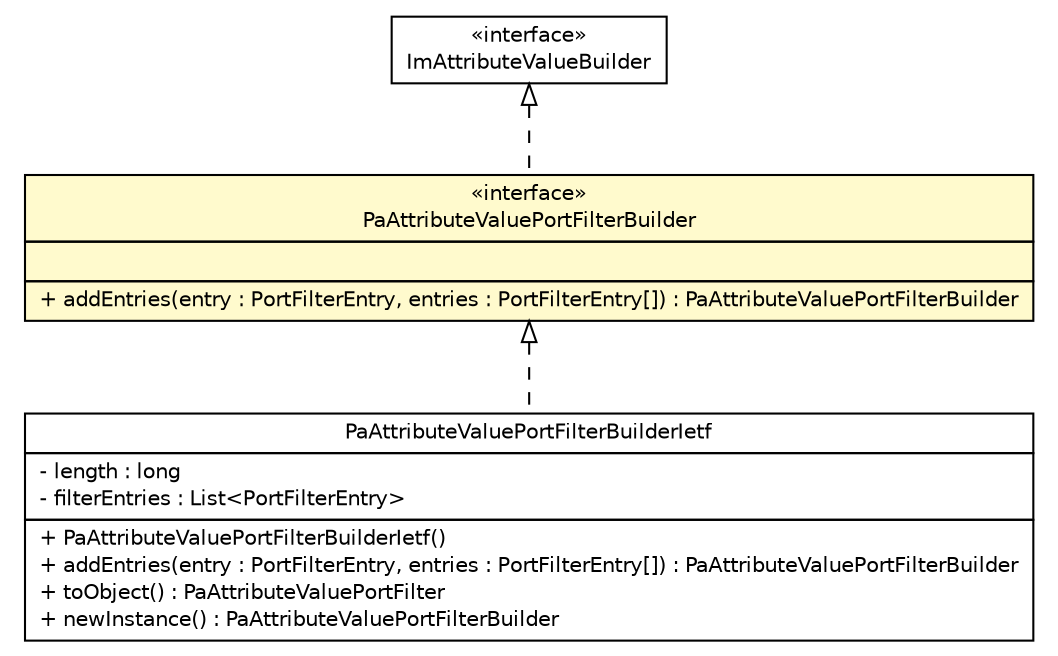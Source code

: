 #!/usr/local/bin/dot
#
# Class diagram 
# Generated by UMLGraph version R5_6 (http://www.umlgraph.org/)
#

digraph G {
	edge [fontname="Helvetica",fontsize=10,labelfontname="Helvetica",labelfontsize=10];
	node [fontname="Helvetica",fontsize=10,shape=plaintext];
	nodesep=0.25;
	ranksep=0.5;
	// de.hsbremen.tc.tnc.message.m.attribute.ImAttributeValueBuilder
	c79406 [label=<<table title="de.hsbremen.tc.tnc.message.m.attribute.ImAttributeValueBuilder" border="0" cellborder="1" cellspacing="0" cellpadding="2" port="p" href="../../../../../de/hsbremen/tc/tnc/message/m/attribute/ImAttributeValueBuilder.html">
		<tr><td><table border="0" cellspacing="0" cellpadding="1">
<tr><td align="center" balign="center"> &#171;interface&#187; </td></tr>
<tr><td align="center" balign="center"> ImAttributeValueBuilder </td></tr>
		</table></td></tr>
		</table>>, URL="../../../../../de/hsbremen/tc/tnc/message/m/attribute/ImAttributeValueBuilder.html", fontname="Helvetica", fontcolor="black", fontsize=10.0];
	// org.ietf.nea.pa.attribute.PaAttributeValuePortFilterBuilder
	c79636 [label=<<table title="org.ietf.nea.pa.attribute.PaAttributeValuePortFilterBuilder" border="0" cellborder="1" cellspacing="0" cellpadding="2" port="p" bgcolor="lemonChiffon" href="./PaAttributeValuePortFilterBuilder.html">
		<tr><td><table border="0" cellspacing="0" cellpadding="1">
<tr><td align="center" balign="center"> &#171;interface&#187; </td></tr>
<tr><td align="center" balign="center"> PaAttributeValuePortFilterBuilder </td></tr>
		</table></td></tr>
		<tr><td><table border="0" cellspacing="0" cellpadding="1">
<tr><td align="left" balign="left">  </td></tr>
		</table></td></tr>
		<tr><td><table border="0" cellspacing="0" cellpadding="1">
<tr><td align="left" balign="left"> + addEntries(entry : PortFilterEntry, entries : PortFilterEntry[]) : PaAttributeValuePortFilterBuilder </td></tr>
		</table></td></tr>
		</table>>, URL="./PaAttributeValuePortFilterBuilder.html", fontname="Helvetica", fontcolor="black", fontsize=10.0];
	// org.ietf.nea.pa.attribute.PaAttributeValuePortFilterBuilderIetf
	c79640 [label=<<table title="org.ietf.nea.pa.attribute.PaAttributeValuePortFilterBuilderIetf" border="0" cellborder="1" cellspacing="0" cellpadding="2" port="p" href="./PaAttributeValuePortFilterBuilderIetf.html">
		<tr><td><table border="0" cellspacing="0" cellpadding="1">
<tr><td align="center" balign="center"> PaAttributeValuePortFilterBuilderIetf </td></tr>
		</table></td></tr>
		<tr><td><table border="0" cellspacing="0" cellpadding="1">
<tr><td align="left" balign="left"> - length : long </td></tr>
<tr><td align="left" balign="left"> - filterEntries : List&lt;PortFilterEntry&gt; </td></tr>
		</table></td></tr>
		<tr><td><table border="0" cellspacing="0" cellpadding="1">
<tr><td align="left" balign="left"> + PaAttributeValuePortFilterBuilderIetf() </td></tr>
<tr><td align="left" balign="left"> + addEntries(entry : PortFilterEntry, entries : PortFilterEntry[]) : PaAttributeValuePortFilterBuilder </td></tr>
<tr><td align="left" balign="left"> + toObject() : PaAttributeValuePortFilter </td></tr>
<tr><td align="left" balign="left"> + newInstance() : PaAttributeValuePortFilterBuilder </td></tr>
		</table></td></tr>
		</table>>, URL="./PaAttributeValuePortFilterBuilderIetf.html", fontname="Helvetica", fontcolor="black", fontsize=10.0];
	//org.ietf.nea.pa.attribute.PaAttributeValuePortFilterBuilder implements de.hsbremen.tc.tnc.message.m.attribute.ImAttributeValueBuilder
	c79406:p -> c79636:p [dir=back,arrowtail=empty,style=dashed];
	//org.ietf.nea.pa.attribute.PaAttributeValuePortFilterBuilderIetf implements org.ietf.nea.pa.attribute.PaAttributeValuePortFilterBuilder
	c79636:p -> c79640:p [dir=back,arrowtail=empty,style=dashed];
}

